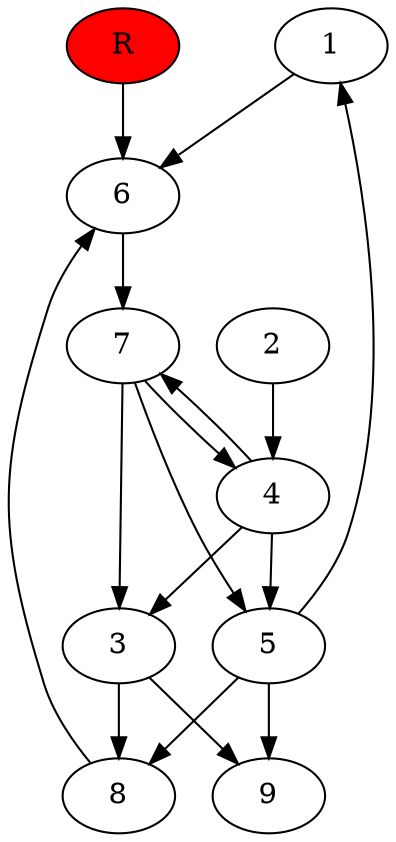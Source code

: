 digraph prb77606 {
	1
	2
	3
	4
	5
	6
	7
	8
	R [fillcolor="#ff0000" style=filled]
	1 -> 6
	2 -> 4
	3 -> 8
	3 -> 9
	4 -> 3
	4 -> 5
	4 -> 7
	5 -> 1
	5 -> 8
	5 -> 9
	6 -> 7
	7 -> 3
	7 -> 4
	7 -> 5
	8 -> 6
	R -> 6
}
